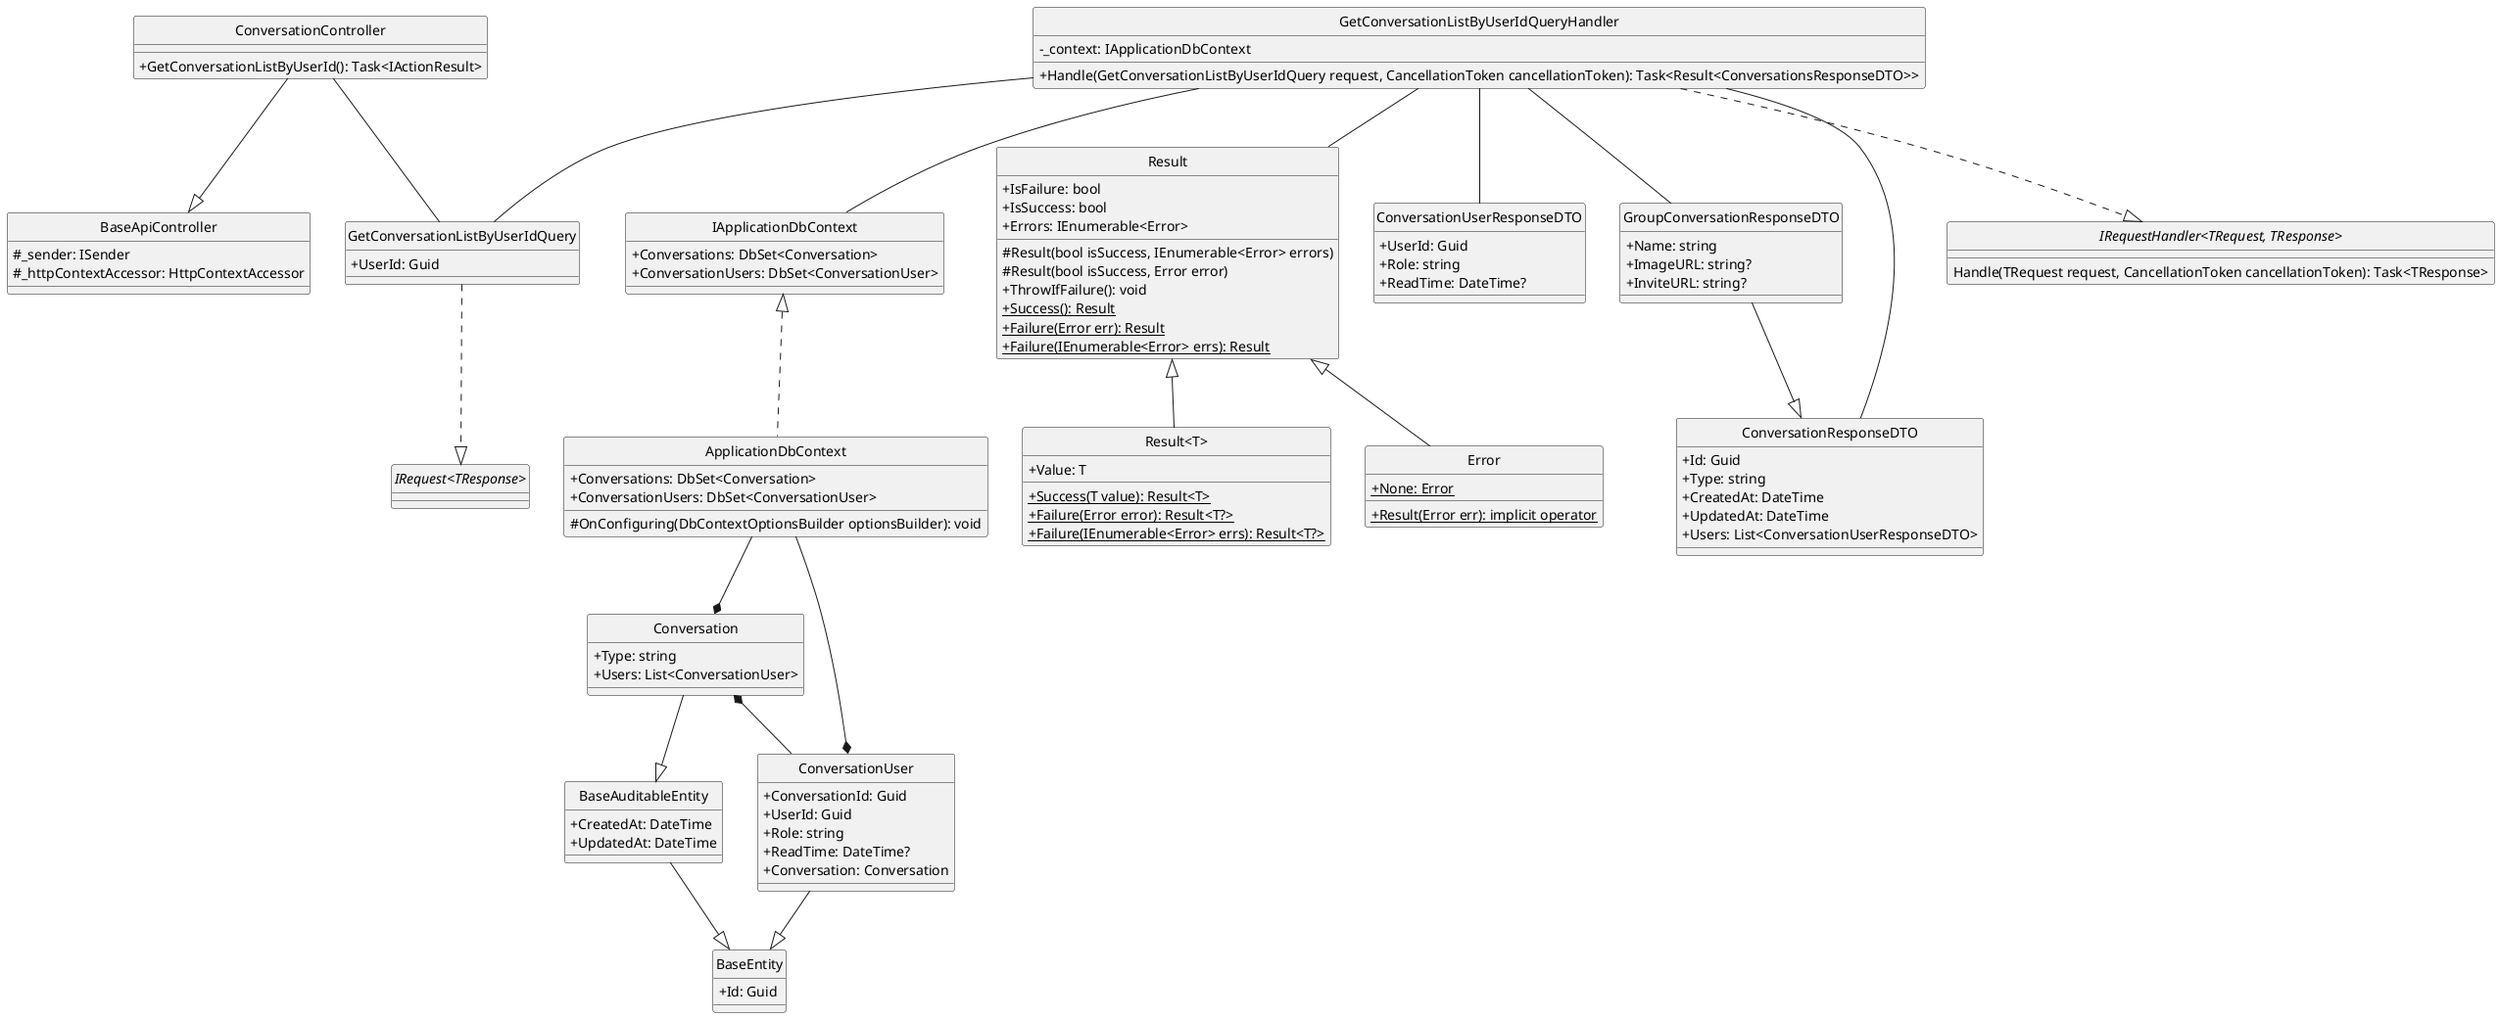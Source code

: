 @startuml getConversationListByUserId
hide circle
skinparam classAttributeIconSize 0

class BaseApiController {
    #_sender: ISender
    #_httpContextAccessor: HttpContextAccessor 
}

class ConversationController {
    +GetConversationListByUserId(): Task<IActionResult>
}

class GetConversationListByUserIdQuery {
    +UserId: Guid
}

class GetConversationListByUserIdQueryHandler {
    -_context: IApplicationDbContext
    +Handle(GetConversationListByUserIdQuery request, CancellationToken cancellationToken): Task<Result<ConversationsResponseDTO>>
}

class IApplicationDbContext {
    +Conversations: DbSet<Conversation>
    +ConversationUsers: DbSet<ConversationUser>
}

class ApplicationDbContext {
    +Conversations: DbSet<Conversation>
    +ConversationUsers: DbSet<ConversationUser>
    #OnConfiguring(DbContextOptionsBuilder optionsBuilder): void
}

class Result {
    +IsFailure: bool
    +IsSuccess: bool
    +Errors: IEnumerable<Error>
    #Result(bool isSuccess, IEnumerable<Error> errors)
    #Result(bool isSuccess, Error error)
    +ThrowIfFailure(): void
    +{static} Success(): Result 
    +{static} Failure(Error err): Result
    +{static} Failure(IEnumerable<Error> errs): Result
}

class "Result<T>" {
    +Value: T
    +{static} Success(T value): Result<T>
    +{static} Failure(Error error): Result<T?>
    +{static} Failure(IEnumerable<Error> errs): Result<T?>
}

class Error {
    +{static} None: Error
    +{static} Result(Error err): implicit operator
}

class ConversationUserResponseDTO {
    +UserId: Guid
    +Role: string
    +ReadTime: DateTime?
}

class GroupConversationResponseDTO {
    +Name: string
    +ImageURL: string? 
    +InviteURL: string? 
}

class ConversationResponseDTO {
    +Id: Guid
    +Type: string
    +CreatedAt: DateTime 
    +UpdatedAt: DateTime
    +Users: List<ConversationUserResponseDTO>
}

class BaseEntity {
    +Id: Guid
}

class BaseAuditableEntity{
    +CreatedAt: DateTime
    +UpdatedAt: DateTime
}

class Conversation {
    +Type: string
    +Users: List<ConversationUser>
}

class ConversationUser {
    +ConversationId: Guid
    +UserId: Guid
    +Role: string 
    +ReadTime: DateTime?
    +Conversation: Conversation
}

interface "IRequest<TResponse>"
interface "IRequestHandler<TRequest, TResponse>"{
    Handle(TRequest request, CancellationToken cancellationToken): Task<TResponse>
}

'==== Get Conversation List By User Id ====
'API Layer
ConversationController --|> BaseApiController
ConversationController -- GetConversationListByUserIdQuery
'Application Layer
GetConversationListByUserIdQuery ..|> "IRequest<TResponse>"
GetConversationListByUserIdQueryHandler ..|> "IRequestHandler<TRequest, TResponse>"
GetConversationListByUserIdQueryHandler -- GetConversationListByUserIdQuery
GetConversationListByUserIdQueryHandler -- Result
GetConversationListByUserIdQueryHandler -- IApplicationDbContext
GetConversationListByUserIdQueryHandler -- ConversationUserResponseDTO
GetConversationListByUserIdQueryHandler -- ConversationResponseDTO
GetConversationListByUserIdQueryHandler -- GroupConversationResponseDTO
'Domain Layer
GroupConversationResponseDTO --|> ConversationResponseDTO
Result <|-- Error
Result <|-- "Result<T>"
ConversationUser --|> BaseEntity
Conversation --|> BaseAuditableEntity
Conversation *-- ConversationUser
BaseAuditableEntity --|>BaseEntity
'Infrastructure Layer
IApplicationDbContext <|.. ApplicationDbContext
ApplicationDbContext --* ConversationUser
ApplicationDbContext --* Conversation
@enduml